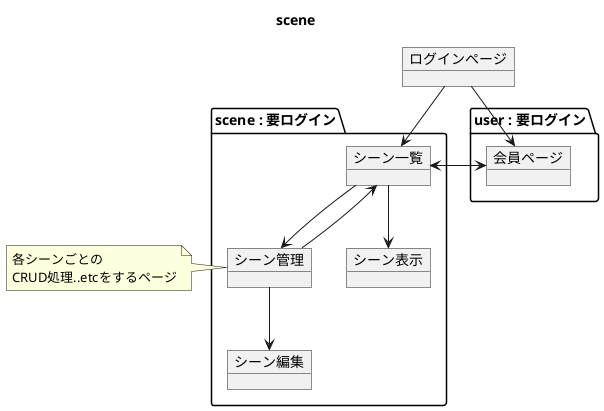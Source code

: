 @startuml

title scene

Object ログインページ

package "scene : 要ログイン" {
    Object シーン一覧
    Object シーン管理
    Object シーン表示
    Object シーン編集
}

package "user : 要ログイン" {
    Object 会員ページ 
}

'遷移
' - メイン遷移
シーン一覧 --> シーン管理
シーン管理 -up-> シーン一覧
シーン一覧 --> シーン表示
シーン管理 --> シーン編集

'他機能遷移
ログインページ --> シーン一覧
ログインページ --> 会員ページ
シーン一覧 --> 会員ページ
会員ページ --> シーン一覧


note left of シーン管理 {
    各シーンごとの
    CRUD処理..etcをするページ
} 

@enduml